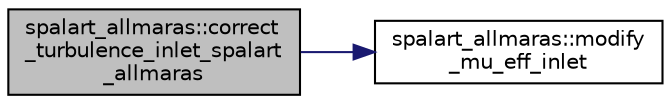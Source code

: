 digraph "spalart_allmaras::correct_turbulence_inlet_spalart_allmaras"
{
 // LATEX_PDF_SIZE
  edge [fontname="Helvetica",fontsize="10",labelfontname="Helvetica",labelfontsize="10"];
  node [fontname="Helvetica",fontsize="10",shape=record];
  rankdir="LR";
  Node1 [label="spalart_allmaras::correct\l_turbulence_inlet_spalart\l_allmaras",height=0.2,width=0.4,color="black", fillcolor="grey75", style="filled", fontcolor="black",tooltip=" "];
  Node1 -> Node2 [color="midnightblue",fontsize="10",style="solid",fontname="Helvetica"];
  Node2 [label="spalart_allmaras::modify\l_mu_eff_inlet",height=0.2,width=0.4,color="black", fillcolor="white", style="filled",URL="$namespacespalart__allmaras.html#a39fb7d437ed286f6c825ef0533461cea",tooltip=" "];
}
